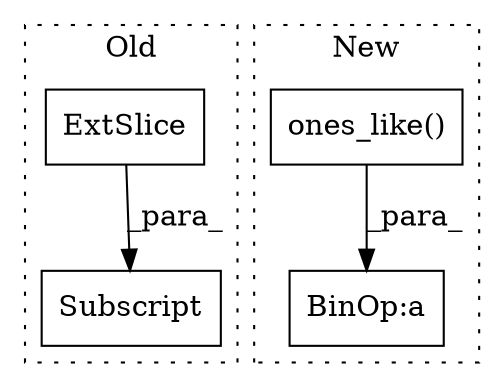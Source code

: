 digraph G {
subgraph cluster0 {
1 [label="ExtSlice" a="85" s="20023" l="6" shape="box"];
3 [label="Subscript" a="63" s="20023,0" l="12,0" shape="box"];
label = "Old";
style="dotted";
}
subgraph cluster1 {
2 [label="ones_like()" a="75" s="20846,20880" l="16,1" shape="box"];
4 [label="BinOp:a" a="82" s="21160" l="3" shape="box"];
label = "New";
style="dotted";
}
1 -> 3 [label="_para_"];
2 -> 4 [label="_para_"];
}